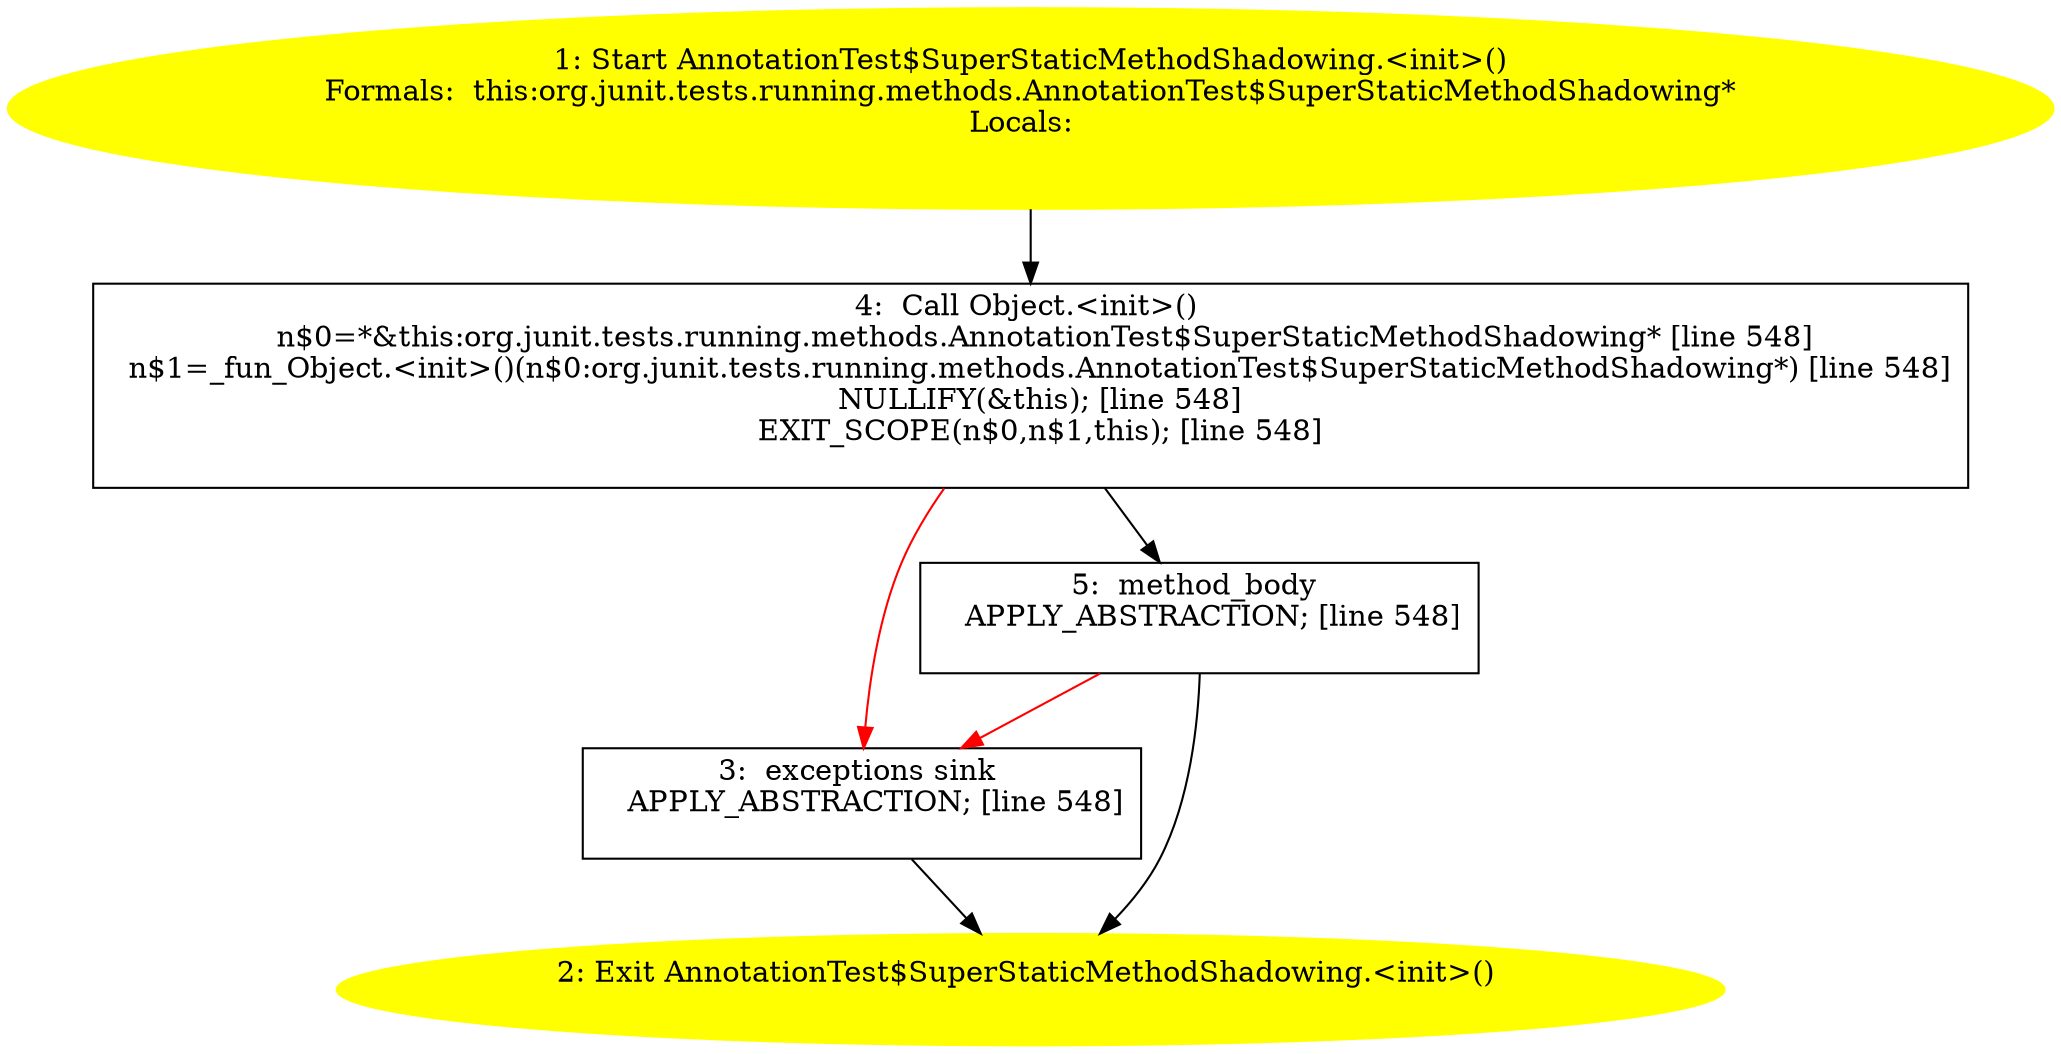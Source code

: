 /* @generated */
digraph cfg {
"org.junit.tests.running.methods.AnnotationTest$SuperStaticMethodShadowing.<init>().32d6bba53dfa1f0ec313c620b1fc2858_1" [label="1: Start AnnotationTest$SuperStaticMethodShadowing.<init>()\nFormals:  this:org.junit.tests.running.methods.AnnotationTest$SuperStaticMethodShadowing*\nLocals:  \n  " color=yellow style=filled]
	

	 "org.junit.tests.running.methods.AnnotationTest$SuperStaticMethodShadowing.<init>().32d6bba53dfa1f0ec313c620b1fc2858_1" -> "org.junit.tests.running.methods.AnnotationTest$SuperStaticMethodShadowing.<init>().32d6bba53dfa1f0ec313c620b1fc2858_4" ;
"org.junit.tests.running.methods.AnnotationTest$SuperStaticMethodShadowing.<init>().32d6bba53dfa1f0ec313c620b1fc2858_2" [label="2: Exit AnnotationTest$SuperStaticMethodShadowing.<init>() \n  " color=yellow style=filled]
	

"org.junit.tests.running.methods.AnnotationTest$SuperStaticMethodShadowing.<init>().32d6bba53dfa1f0ec313c620b1fc2858_3" [label="3:  exceptions sink \n   APPLY_ABSTRACTION; [line 548]\n " shape="box"]
	

	 "org.junit.tests.running.methods.AnnotationTest$SuperStaticMethodShadowing.<init>().32d6bba53dfa1f0ec313c620b1fc2858_3" -> "org.junit.tests.running.methods.AnnotationTest$SuperStaticMethodShadowing.<init>().32d6bba53dfa1f0ec313c620b1fc2858_2" ;
"org.junit.tests.running.methods.AnnotationTest$SuperStaticMethodShadowing.<init>().32d6bba53dfa1f0ec313c620b1fc2858_4" [label="4:  Call Object.<init>() \n   n$0=*&this:org.junit.tests.running.methods.AnnotationTest$SuperStaticMethodShadowing* [line 548]\n  n$1=_fun_Object.<init>()(n$0:org.junit.tests.running.methods.AnnotationTest$SuperStaticMethodShadowing*) [line 548]\n  NULLIFY(&this); [line 548]\n  EXIT_SCOPE(n$0,n$1,this); [line 548]\n " shape="box"]
	

	 "org.junit.tests.running.methods.AnnotationTest$SuperStaticMethodShadowing.<init>().32d6bba53dfa1f0ec313c620b1fc2858_4" -> "org.junit.tests.running.methods.AnnotationTest$SuperStaticMethodShadowing.<init>().32d6bba53dfa1f0ec313c620b1fc2858_5" ;
	 "org.junit.tests.running.methods.AnnotationTest$SuperStaticMethodShadowing.<init>().32d6bba53dfa1f0ec313c620b1fc2858_4" -> "org.junit.tests.running.methods.AnnotationTest$SuperStaticMethodShadowing.<init>().32d6bba53dfa1f0ec313c620b1fc2858_3" [color="red" ];
"org.junit.tests.running.methods.AnnotationTest$SuperStaticMethodShadowing.<init>().32d6bba53dfa1f0ec313c620b1fc2858_5" [label="5:  method_body \n   APPLY_ABSTRACTION; [line 548]\n " shape="box"]
	

	 "org.junit.tests.running.methods.AnnotationTest$SuperStaticMethodShadowing.<init>().32d6bba53dfa1f0ec313c620b1fc2858_5" -> "org.junit.tests.running.methods.AnnotationTest$SuperStaticMethodShadowing.<init>().32d6bba53dfa1f0ec313c620b1fc2858_2" ;
	 "org.junit.tests.running.methods.AnnotationTest$SuperStaticMethodShadowing.<init>().32d6bba53dfa1f0ec313c620b1fc2858_5" -> "org.junit.tests.running.methods.AnnotationTest$SuperStaticMethodShadowing.<init>().32d6bba53dfa1f0ec313c620b1fc2858_3" [color="red" ];
}
